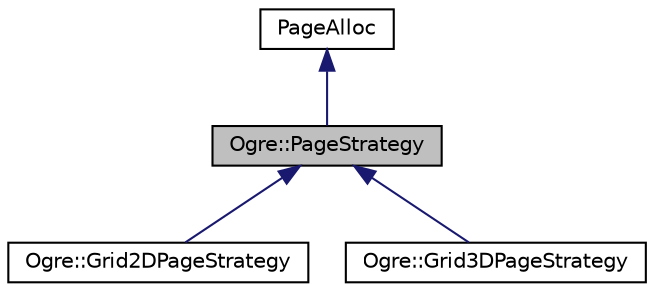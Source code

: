 digraph "Ogre::PageStrategy"
{
  bgcolor="transparent";
  edge [fontname="Helvetica",fontsize="10",labelfontname="Helvetica",labelfontsize="10"];
  node [fontname="Helvetica",fontsize="10",shape=record];
  Node0 [label="Ogre::PageStrategy",height=0.2,width=0.4,color="black", fillcolor="grey75", style="filled", fontcolor="black"];
  Node1 -> Node0 [dir="back",color="midnightblue",fontsize="10",style="solid",fontname="Helvetica"];
  Node1 [label="PageAlloc",height=0.2,width=0.4,color="black",URL="$class_ogre_1_1_allocated_object.html"];
  Node0 -> Node2 [dir="back",color="midnightblue",fontsize="10",style="solid",fontname="Helvetica"];
  Node2 [label="Ogre::Grid2DPageStrategy",height=0.2,width=0.4,color="black",URL="$class_ogre_1_1_grid2_d_page_strategy.html",tooltip="Page strategy which loads new pages based on a regular 2D grid. "];
  Node0 -> Node3 [dir="back",color="midnightblue",fontsize="10",style="solid",fontname="Helvetica"];
  Node3 [label="Ogre::Grid3DPageStrategy",height=0.2,width=0.4,color="black",URL="$class_ogre_1_1_grid3_d_page_strategy.html",tooltip="Page strategy which loads new pages based on a regular 3D grid. "];
}
